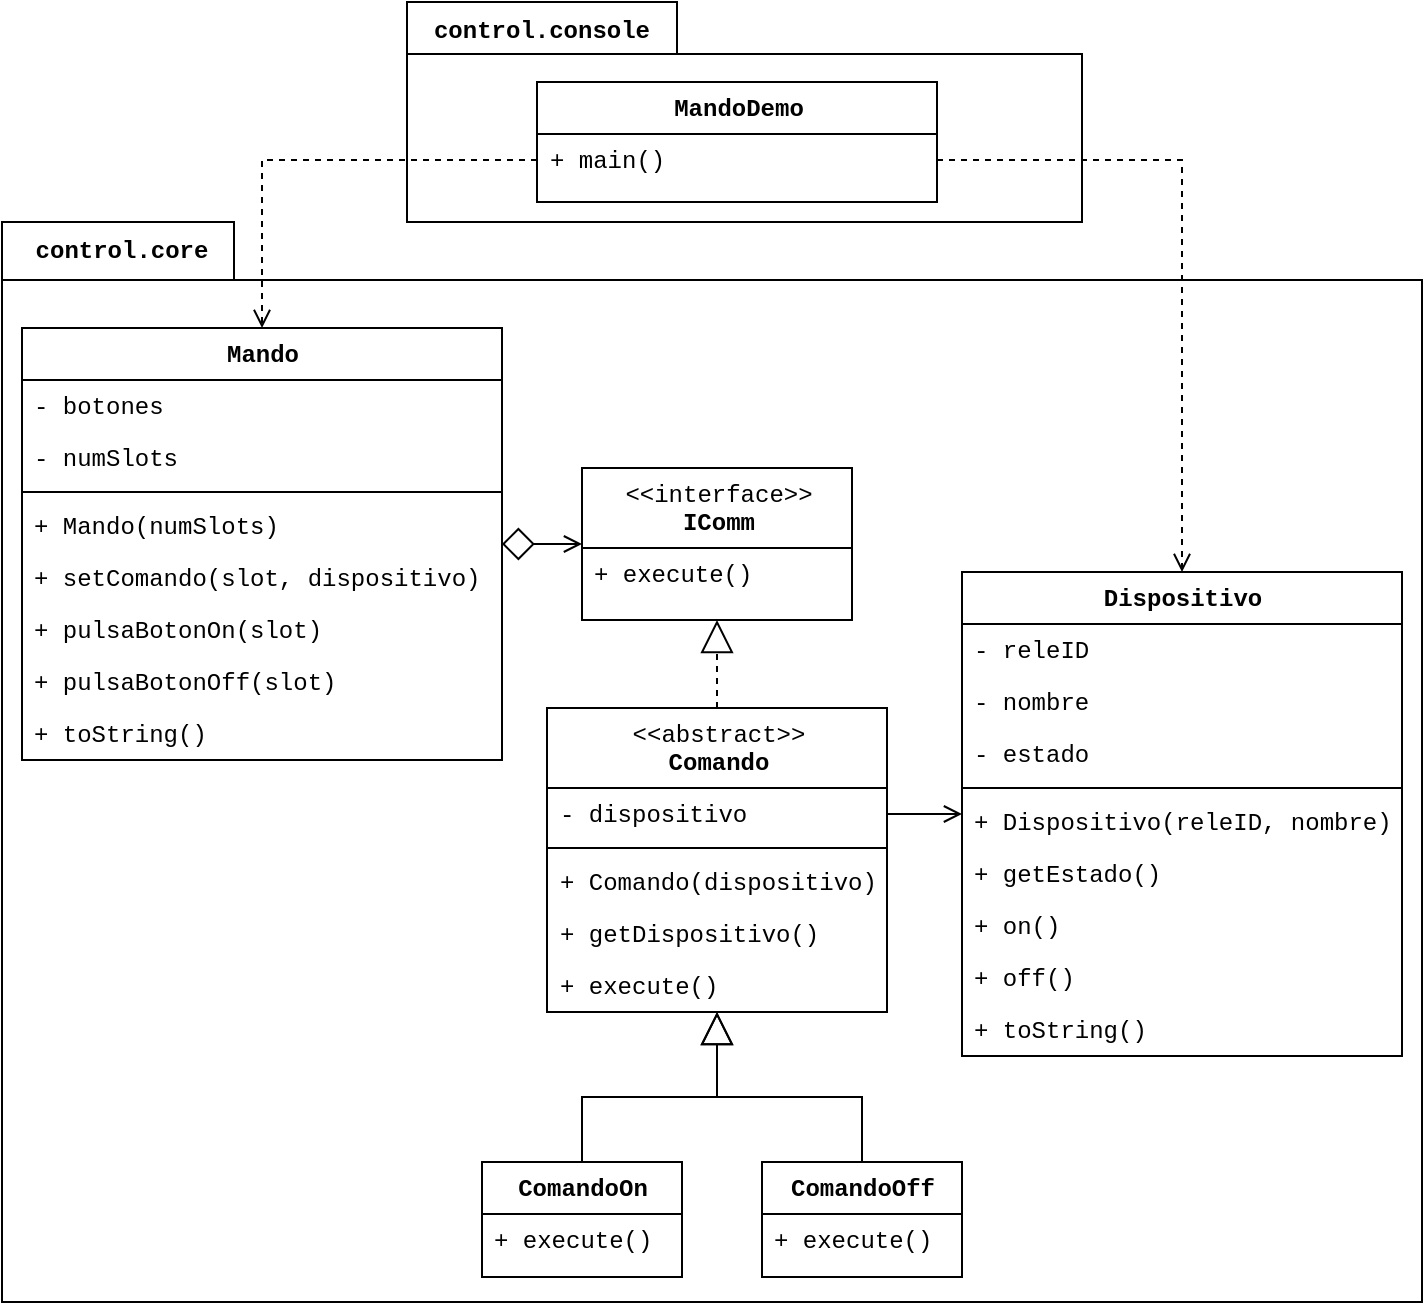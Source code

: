 <mxfile version="12.8.1" type="device"><diagram name="Page-1" id="6133507b-19e7-1e82-6fc7-422aa6c4b21f"><mxGraphModel dx="994" dy="664" grid="1" gridSize="10" guides="1" tooltips="1" connect="1" arrows="1" fold="1" page="1" pageScale="1" pageWidth="1100" pageHeight="850" background="#ffffff" math="0" shadow="0"><root><mxCell id="0"/><mxCell id="1" parent="0"/><mxCell id="1kTV6Drs6X8S2tikP9-f-2" value="" style="shape=folder;fontStyle=1;spacingTop=10;tabWidth=135;tabHeight=26;tabPosition=left;html=1;" parent="1" vertex="1"><mxGeometry x="312.5" y="40" width="337.5" height="110" as="geometry"/></mxCell><mxCell id="-hpDLnEZG95wHKG14Rdc-1" value="" style="shape=folder;fontStyle=1;spacingTop=10;tabWidth=116;tabHeight=29;tabPosition=left;html=1;fontFamily=Courier New;" parent="1" vertex="1"><mxGeometry x="110" y="150" width="710" height="540" as="geometry"/></mxCell><mxCell id="k4Gq46ZmnG4q5HY4bMzm-15" style="edgeStyle=orthogonalEdgeStyle;rounded=0;orthogonalLoop=1;jettySize=auto;html=1;exitX=0.5;exitY=0;exitDx=0;exitDy=0;endArrow=block;endFill=0;endSize=14;fontFamily=Courier New;" parent="1" source="hTbq626JnpjuCLhztbyR-5" target="k4Gq46ZmnG4q5HY4bMzm-1" edge="1"><mxGeometry relative="1" as="geometry"/></mxCell><mxCell id="hTbq626JnpjuCLhztbyR-5" value="ComandoOn" style="swimlane;html=1;fontStyle=1;align=center;verticalAlign=top;childLayout=stackLayout;horizontal=1;startSize=26;horizontalStack=0;resizeParent=1;resizeLast=0;collapsible=1;marginBottom=0;swimlaneFillColor=#ffffff;rounded=0;shadow=0;comic=0;labelBackgroundColor=none;strokeWidth=1;fillColor=none;fontFamily=Courier New;fontSize=12" parent="1" vertex="1"><mxGeometry x="350" y="620" width="100" height="57.5" as="geometry"/></mxCell><mxCell id="-hpDLnEZG95wHKG14Rdc-6" value="+ execute()" style="text;html=1;strokeColor=none;fillColor=none;align=left;verticalAlign=top;spacingLeft=4;spacingRight=4;whiteSpace=wrap;overflow=hidden;rotatable=0;points=[[0,0.5],[1,0.5]];portConstraint=eastwest;fontFamily=Courier New;" parent="hTbq626JnpjuCLhztbyR-5" vertex="1"><mxGeometry y="26" width="100" height="26" as="geometry"/></mxCell><mxCell id="iVs2XZifFlkdp_exIPpt-6" style="edgeStyle=orthogonalEdgeStyle;rounded=0;orthogonalLoop=1;jettySize=auto;html=1;exitX=0.5;exitY=0;exitDx=0;exitDy=0;entryX=0.5;entryY=1;entryDx=0;entryDy=0;endArrow=block;endFill=0;endSize=14;dashed=1;fontFamily=Courier New;" parent="1" source="k4Gq46ZmnG4q5HY4bMzm-1" target="iVs2XZifFlkdp_exIPpt-1" edge="1"><mxGeometry relative="1" as="geometry"/></mxCell><mxCell id="k4Gq46ZmnG4q5HY4bMzm-1" value="&lt;span style=&quot;font-weight: normal&quot;&gt;&amp;lt;&amp;lt;abstract&amp;gt;&amp;gt;&lt;/span&gt;&lt;br&gt;Comando" style="swimlane;html=1;fontStyle=1;align=center;verticalAlign=top;childLayout=stackLayout;horizontal=1;startSize=40;horizontalStack=0;resizeParent=1;resizeLast=0;collapsible=1;marginBottom=0;swimlaneFillColor=#ffffff;rounded=0;shadow=0;comic=0;labelBackgroundColor=none;strokeWidth=1;fillColor=none;fontFamily=Courier New;fontSize=12" parent="1" vertex="1"><mxGeometry x="382.5" y="393" width="170" height="152" as="geometry"/></mxCell><mxCell id="iVs2XZifFlkdp_exIPpt-5" value="- dispositivo" style="text;html=1;strokeColor=none;fillColor=none;align=left;verticalAlign=top;spacingLeft=4;spacingRight=4;whiteSpace=wrap;overflow=hidden;rotatable=0;points=[[0,0.5],[1,0.5]];portConstraint=eastwest;fontFamily=Courier New;" parent="k4Gq46ZmnG4q5HY4bMzm-1" vertex="1"><mxGeometry y="40" width="170" height="26" as="geometry"/></mxCell><mxCell id="iVs2XZifFlkdp_exIPpt-4" value="" style="line;html=1;strokeWidth=1;fillColor=none;align=left;verticalAlign=middle;spacingTop=-1;spacingLeft=3;spacingRight=3;rotatable=0;labelPosition=right;points=[];portConstraint=eastwest;fontFamily=Courier New;" parent="k4Gq46ZmnG4q5HY4bMzm-1" vertex="1"><mxGeometry y="66" width="170" height="8" as="geometry"/></mxCell><mxCell id="iVs2XZifFlkdp_exIPpt-3" value="+ Comando(dispositivo)" style="text;html=1;strokeColor=none;fillColor=none;align=left;verticalAlign=top;spacingLeft=4;spacingRight=4;whiteSpace=wrap;overflow=hidden;rotatable=0;points=[[0,0.5],[1,0.5]];portConstraint=eastwest;fontFamily=Courier New;" parent="k4Gq46ZmnG4q5HY4bMzm-1" vertex="1"><mxGeometry y="74" width="170" height="26" as="geometry"/></mxCell><mxCell id="nzj0tMXLRuaTXg482sEI-1" value="+ getDispositivo()" style="text;html=1;strokeColor=none;fillColor=none;align=left;verticalAlign=top;spacingLeft=4;spacingRight=4;whiteSpace=wrap;overflow=hidden;rotatable=0;points=[[0,0.5],[1,0.5]];portConstraint=eastwest;fontFamily=Courier New;" parent="k4Gq46ZmnG4q5HY4bMzm-1" vertex="1"><mxGeometry y="100" width="170" height="26" as="geometry"/></mxCell><mxCell id="-hpDLnEZG95wHKG14Rdc-8" value="+ execute()" style="text;html=1;strokeColor=none;fillColor=none;align=left;verticalAlign=top;spacingLeft=4;spacingRight=4;whiteSpace=wrap;overflow=hidden;rotatable=0;points=[[0,0.5],[1,0.5]];portConstraint=eastwest;fontFamily=Courier New;" parent="k4Gq46ZmnG4q5HY4bMzm-1" vertex="1"><mxGeometry y="126" width="170" height="26" as="geometry"/></mxCell><mxCell id="iVs2XZifFlkdp_exIPpt-1" value="&lt;span style=&quot;font-weight: normal&quot;&gt;&amp;lt;&amp;lt;interface&amp;gt;&amp;gt;&lt;/span&gt;&lt;br&gt;IComm" style="swimlane;html=1;fontStyle=1;align=center;verticalAlign=top;childLayout=stackLayout;horizontal=1;startSize=40;horizontalStack=0;resizeParent=1;resizeLast=0;collapsible=1;marginBottom=0;swimlaneFillColor=#ffffff;rounded=0;shadow=0;comic=0;labelBackgroundColor=none;strokeWidth=1;fillColor=none;fontFamily=Courier New;fontSize=12" parent="1" vertex="1"><mxGeometry x="400" y="273" width="135" height="76" as="geometry"/></mxCell><mxCell id="iVs2XZifFlkdp_exIPpt-2" value="+ execute()" style="text;html=1;strokeColor=none;fillColor=none;align=left;verticalAlign=top;spacingLeft=4;spacingRight=4;whiteSpace=wrap;overflow=hidden;rotatable=0;points=[[0,0.5],[1,0.5]];portConstraint=eastwest;fontFamily=Courier New;" parent="iVs2XZifFlkdp_exIPpt-1" vertex="1"><mxGeometry y="40" width="135" height="26" as="geometry"/></mxCell><mxCell id="iVs2XZifFlkdp_exIPpt-8" style="edgeStyle=orthogonalEdgeStyle;rounded=0;orthogonalLoop=1;jettySize=auto;html=1;exitX=0.5;exitY=0;exitDx=0;exitDy=0;endArrow=block;endFill=0;endSize=14;fontFamily=Courier New;" parent="1" source="iVs2XZifFlkdp_exIPpt-7" target="k4Gq46ZmnG4q5HY4bMzm-1" edge="1"><mxGeometry relative="1" as="geometry"/></mxCell><mxCell id="iVs2XZifFlkdp_exIPpt-7" value="ComandoOff" style="swimlane;html=1;fontStyle=1;align=center;verticalAlign=top;childLayout=stackLayout;horizontal=1;startSize=26;horizontalStack=0;resizeParent=1;resizeLast=0;collapsible=1;marginBottom=0;swimlaneFillColor=#ffffff;rounded=0;shadow=0;comic=0;labelBackgroundColor=none;strokeWidth=1;fillColor=none;fontFamily=Courier New;fontSize=12" parent="1" vertex="1"><mxGeometry x="490" y="620" width="100" height="57.5" as="geometry"/></mxCell><mxCell id="-hpDLnEZG95wHKG14Rdc-7" value="+ execute()" style="text;html=1;strokeColor=none;fillColor=none;align=left;verticalAlign=top;spacingLeft=4;spacingRight=4;whiteSpace=wrap;overflow=hidden;rotatable=0;points=[[0,0.5],[1,0.5]];portConstraint=eastwest;fontFamily=Courier New;" parent="iVs2XZifFlkdp_exIPpt-7" vertex="1"><mxGeometry y="26" width="100" height="26" as="geometry"/></mxCell><mxCell id="iVs2XZifFlkdp_exIPpt-24" style="edgeStyle=orthogonalEdgeStyle;rounded=0;orthogonalLoop=1;jettySize=auto;html=1;endArrow=open;endFill=0;endSize=7;startArrow=diamond;startFill=0;startSize=14;fontFamily=Courier New;" parent="1" source="iVs2XZifFlkdp_exIPpt-9" target="iVs2XZifFlkdp_exIPpt-1" edge="1"><mxGeometry relative="1" as="geometry"><mxPoint x="330" y="472.5" as="sourcePoint"/></mxGeometry></mxCell><mxCell id="iVs2XZifFlkdp_exIPpt-9" value="Mando" style="swimlane;html=1;fontStyle=1;align=center;verticalAlign=top;childLayout=stackLayout;horizontal=1;startSize=26;horizontalStack=0;resizeParent=1;resizeLast=0;collapsible=1;marginBottom=0;swimlaneFillColor=#ffffff;rounded=0;shadow=0;comic=0;labelBackgroundColor=none;strokeWidth=1;fillColor=none;fontFamily=Courier New;fontSize=12" parent="1" vertex="1"><mxGeometry x="120" y="203" width="240" height="216" as="geometry"/></mxCell><mxCell id="iVs2XZifFlkdp_exIPpt-10" value="- botones" style="text;html=1;strokeColor=none;fillColor=none;align=left;verticalAlign=top;spacingLeft=4;spacingRight=4;whiteSpace=wrap;overflow=hidden;rotatable=0;points=[[0,0.5],[1,0.5]];portConstraint=eastwest;fontFamily=Courier New;" parent="iVs2XZifFlkdp_exIPpt-9" vertex="1"><mxGeometry y="26" width="240" height="26" as="geometry"/></mxCell><mxCell id="iVs2XZifFlkdp_exIPpt-15" value="- numSlots" style="text;html=1;strokeColor=none;fillColor=none;align=left;verticalAlign=top;spacingLeft=4;spacingRight=4;whiteSpace=wrap;overflow=hidden;rotatable=0;points=[[0,0.5],[1,0.5]];portConstraint=eastwest;fontFamily=Courier New;" parent="iVs2XZifFlkdp_exIPpt-9" vertex="1"><mxGeometry y="52" width="240" height="26" as="geometry"/></mxCell><mxCell id="iVs2XZifFlkdp_exIPpt-11" value="" style="line;html=1;strokeWidth=1;fillColor=none;align=left;verticalAlign=middle;spacingTop=-1;spacingLeft=3;spacingRight=3;rotatable=0;labelPosition=right;points=[];portConstraint=eastwest;fontFamily=Courier New;" parent="iVs2XZifFlkdp_exIPpt-9" vertex="1"><mxGeometry y="78" width="240" height="8" as="geometry"/></mxCell><mxCell id="N-lpT6q--TIIAW8voMZm-1" value="+ Mando(numSlots)" style="text;html=1;strokeColor=none;fillColor=none;align=left;verticalAlign=top;spacingLeft=4;spacingRight=4;whiteSpace=wrap;overflow=hidden;rotatable=0;points=[[0,0.5],[1,0.5]];portConstraint=eastwest;fontFamily=Courier New;" parent="iVs2XZifFlkdp_exIPpt-9" vertex="1"><mxGeometry y="86" width="240" height="26" as="geometry"/></mxCell><mxCell id="iVs2XZifFlkdp_exIPpt-12" value="+ setComando(slot, dispositivo)" style="text;html=1;strokeColor=none;fillColor=none;align=left;verticalAlign=top;spacingLeft=4;spacingRight=4;whiteSpace=wrap;overflow=hidden;rotatable=0;points=[[0,0.5],[1,0.5]];portConstraint=eastwest;fontFamily=Courier New;" parent="iVs2XZifFlkdp_exIPpt-9" vertex="1"><mxGeometry y="112" width="240" height="26" as="geometry"/></mxCell><mxCell id="iVs2XZifFlkdp_exIPpt-13" value="+ pulsaBotonOn(slot)" style="text;html=1;strokeColor=none;fillColor=none;align=left;verticalAlign=top;spacingLeft=4;spacingRight=4;whiteSpace=wrap;overflow=hidden;rotatable=0;points=[[0,0.5],[1,0.5]];portConstraint=eastwest;fontFamily=Courier New;" parent="iVs2XZifFlkdp_exIPpt-9" vertex="1"><mxGeometry y="138" width="240" height="26" as="geometry"/></mxCell><mxCell id="iVs2XZifFlkdp_exIPpt-14" value="+ pulsaBotonOff(slot)" style="text;html=1;strokeColor=none;fillColor=none;align=left;verticalAlign=top;spacingLeft=4;spacingRight=4;whiteSpace=wrap;overflow=hidden;rotatable=0;points=[[0,0.5],[1,0.5]];portConstraint=eastwest;fontFamily=Courier New;" parent="iVs2XZifFlkdp_exIPpt-9" vertex="1"><mxGeometry y="164" width="240" height="26" as="geometry"/></mxCell><mxCell id="nzj0tMXLRuaTXg482sEI-4" value="+ toString()" style="text;html=1;strokeColor=none;fillColor=none;align=left;verticalAlign=top;spacingLeft=4;spacingRight=4;whiteSpace=wrap;overflow=hidden;rotatable=0;points=[[0,0.5],[1,0.5]];portConstraint=eastwest;fontFamily=Courier New;" parent="iVs2XZifFlkdp_exIPpt-9" vertex="1"><mxGeometry y="190" width="240" height="26" as="geometry"/></mxCell><mxCell id="iVs2XZifFlkdp_exIPpt-16" value="Dispositivo" style="swimlane;html=1;fontStyle=1;align=center;verticalAlign=top;childLayout=stackLayout;horizontal=1;startSize=26;horizontalStack=0;resizeParent=1;resizeLast=0;collapsible=1;marginBottom=0;swimlaneFillColor=#ffffff;rounded=0;shadow=0;comic=0;labelBackgroundColor=none;strokeWidth=1;fillColor=none;fontFamily=Courier New;fontSize=12" parent="1" vertex="1"><mxGeometry x="590" y="325" width="220" height="242" as="geometry"/></mxCell><mxCell id="iVs2XZifFlkdp_exIPpt-17" value="- releID" style="text;html=1;strokeColor=none;fillColor=none;align=left;verticalAlign=top;spacingLeft=4;spacingRight=4;whiteSpace=wrap;overflow=hidden;rotatable=0;points=[[0,0.5],[1,0.5]];portConstraint=eastwest;fontFamily=Courier New;" parent="iVs2XZifFlkdp_exIPpt-16" vertex="1"><mxGeometry y="26" width="220" height="26" as="geometry"/></mxCell><mxCell id="iVs2XZifFlkdp_exIPpt-18" value="- nombre" style="text;html=1;strokeColor=none;fillColor=none;align=left;verticalAlign=top;spacingLeft=4;spacingRight=4;whiteSpace=wrap;overflow=hidden;rotatable=0;points=[[0,0.5],[1,0.5]];portConstraint=eastwest;fontFamily=Courier New;" parent="iVs2XZifFlkdp_exIPpt-16" vertex="1"><mxGeometry y="52" width="220" height="26" as="geometry"/></mxCell><mxCell id="nzj0tMXLRuaTXg482sEI-2" value="- estado" style="text;html=1;strokeColor=none;fillColor=none;align=left;verticalAlign=top;spacingLeft=4;spacingRight=4;whiteSpace=wrap;overflow=hidden;rotatable=0;points=[[0,0.5],[1,0.5]];portConstraint=eastwest;fontFamily=Courier New;" parent="iVs2XZifFlkdp_exIPpt-16" vertex="1"><mxGeometry y="78" width="220" height="26" as="geometry"/></mxCell><mxCell id="iVs2XZifFlkdp_exIPpt-19" value="" style="line;html=1;strokeWidth=1;fillColor=none;align=left;verticalAlign=middle;spacingTop=-1;spacingLeft=3;spacingRight=3;rotatable=0;labelPosition=right;points=[];portConstraint=eastwest;fontFamily=Courier New;" parent="iVs2XZifFlkdp_exIPpt-16" vertex="1"><mxGeometry y="104" width="220" height="8" as="geometry"/></mxCell><mxCell id="iVs2XZifFlkdp_exIPpt-20" value="+ Dispositivo(releID, nombre)" style="text;html=1;strokeColor=none;fillColor=none;align=left;verticalAlign=top;spacingLeft=4;spacingRight=4;whiteSpace=wrap;overflow=hidden;rotatable=0;points=[[0,0.5],[1,0.5]];portConstraint=eastwest;fontFamily=Courier New;" parent="iVs2XZifFlkdp_exIPpt-16" vertex="1"><mxGeometry y="112" width="220" height="26" as="geometry"/></mxCell><mxCell id="nzj0tMXLRuaTXg482sEI-3" value="+ getEstado()" style="text;html=1;strokeColor=none;fillColor=none;align=left;verticalAlign=top;spacingLeft=4;spacingRight=4;whiteSpace=wrap;overflow=hidden;rotatable=0;points=[[0,0.5],[1,0.5]];portConstraint=eastwest;fontFamily=Courier New;" parent="iVs2XZifFlkdp_exIPpt-16" vertex="1"><mxGeometry y="138" width="220" height="26" as="geometry"/></mxCell><mxCell id="iVs2XZifFlkdp_exIPpt-21" value="+ on()" style="text;html=1;strokeColor=none;fillColor=none;align=left;verticalAlign=top;spacingLeft=4;spacingRight=4;whiteSpace=wrap;overflow=hidden;rotatable=0;points=[[0,0.5],[1,0.5]];portConstraint=eastwest;fontFamily=Courier New;" parent="iVs2XZifFlkdp_exIPpt-16" vertex="1"><mxGeometry y="164" width="220" height="26" as="geometry"/></mxCell><mxCell id="iVs2XZifFlkdp_exIPpt-22" value="+ off()" style="text;html=1;strokeColor=none;fillColor=none;align=left;verticalAlign=top;spacingLeft=4;spacingRight=4;whiteSpace=wrap;overflow=hidden;rotatable=0;points=[[0,0.5],[1,0.5]];portConstraint=eastwest;fontFamily=Courier New;" parent="iVs2XZifFlkdp_exIPpt-16" vertex="1"><mxGeometry y="190" width="220" height="26" as="geometry"/></mxCell><mxCell id="nzj0tMXLRuaTXg482sEI-5" value="+ toString()" style="text;html=1;strokeColor=none;fillColor=none;align=left;verticalAlign=top;spacingLeft=4;spacingRight=4;whiteSpace=wrap;overflow=hidden;rotatable=0;points=[[0,0.5],[1,0.5]];portConstraint=eastwest;fontFamily=Courier New;" parent="iVs2XZifFlkdp_exIPpt-16" vertex="1"><mxGeometry y="216" width="220" height="26" as="geometry"/></mxCell><mxCell id="iVs2XZifFlkdp_exIPpt-23" style="edgeStyle=orthogonalEdgeStyle;rounded=0;orthogonalLoop=1;jettySize=auto;html=1;exitX=1;exitY=0.5;exitDx=0;exitDy=0;endArrow=open;endFill=0;endSize=7;fontFamily=Courier New;" parent="1" source="iVs2XZifFlkdp_exIPpt-5" target="iVs2XZifFlkdp_exIPpt-16" edge="1"><mxGeometry relative="1" as="geometry"/></mxCell><mxCell id="iVs2XZifFlkdp_exIPpt-25" value="MandoDemo" style="swimlane;html=1;fontStyle=1;align=center;verticalAlign=top;childLayout=stackLayout;horizontal=1;startSize=26;horizontalStack=0;resizeParent=1;resizeLast=0;collapsible=1;marginBottom=0;swimlaneFillColor=#ffffff;rounded=0;shadow=0;comic=0;labelBackgroundColor=none;strokeWidth=1;fillColor=none;fontFamily=Courier New;fontSize=12" parent="1" vertex="1"><mxGeometry x="377.5" y="80" width="200" height="60" as="geometry"/></mxCell><mxCell id="iVs2XZifFlkdp_exIPpt-29" value="+ main()" style="text;html=1;strokeColor=none;fillColor=none;align=left;verticalAlign=top;spacingLeft=4;spacingRight=4;whiteSpace=wrap;overflow=hidden;rotatable=0;points=[[0,0.5],[1,0.5]];portConstraint=eastwest;fontFamily=Courier New;" parent="iVs2XZifFlkdp_exIPpt-25" vertex="1"><mxGeometry y="26" width="200" height="26" as="geometry"/></mxCell><mxCell id="iVs2XZifFlkdp_exIPpt-32" style="edgeStyle=orthogonalEdgeStyle;rounded=0;orthogonalLoop=1;jettySize=auto;html=1;exitX=0;exitY=0.5;exitDx=0;exitDy=0;startArrow=none;startFill=0;startSize=14;endArrow=open;endFill=0;endSize=7;dashed=1;fontFamily=Courier New;" parent="1" source="iVs2XZifFlkdp_exIPpt-29" target="iVs2XZifFlkdp_exIPpt-9" edge="1"><mxGeometry relative="1" as="geometry"/></mxCell><mxCell id="iVs2XZifFlkdp_exIPpt-33" style="edgeStyle=orthogonalEdgeStyle;rounded=0;orthogonalLoop=1;jettySize=auto;html=1;entryX=0.5;entryY=0;entryDx=0;entryDy=0;dashed=1;startArrow=none;startFill=0;startSize=14;endArrow=open;endFill=0;endSize=7;fontFamily=Courier New;" parent="1" source="iVs2XZifFlkdp_exIPpt-29" target="iVs2XZifFlkdp_exIPpt-16" edge="1"><mxGeometry relative="1" as="geometry"/></mxCell><mxCell id="-hpDLnEZG95wHKG14Rdc-3" value="&lt;b&gt;control.core&lt;/b&gt;" style="text;html=1;strokeColor=none;fillColor=none;align=center;verticalAlign=middle;whiteSpace=wrap;rounded=0;fontFamily=Courier New;" parent="1" vertex="1"><mxGeometry x="150" y="150" width="40" height="30" as="geometry"/></mxCell><mxCell id="1kTV6Drs6X8S2tikP9-f-3" value="&lt;b&gt;control.console&lt;/b&gt;" style="text;html=1;strokeColor=none;fillColor=none;align=center;verticalAlign=middle;whiteSpace=wrap;rounded=0;fontFamily=Courier New;" parent="1" vertex="1"><mxGeometry x="360" y="40" width="40" height="30" as="geometry"/></mxCell></root></mxGraphModel></diagram></mxfile>